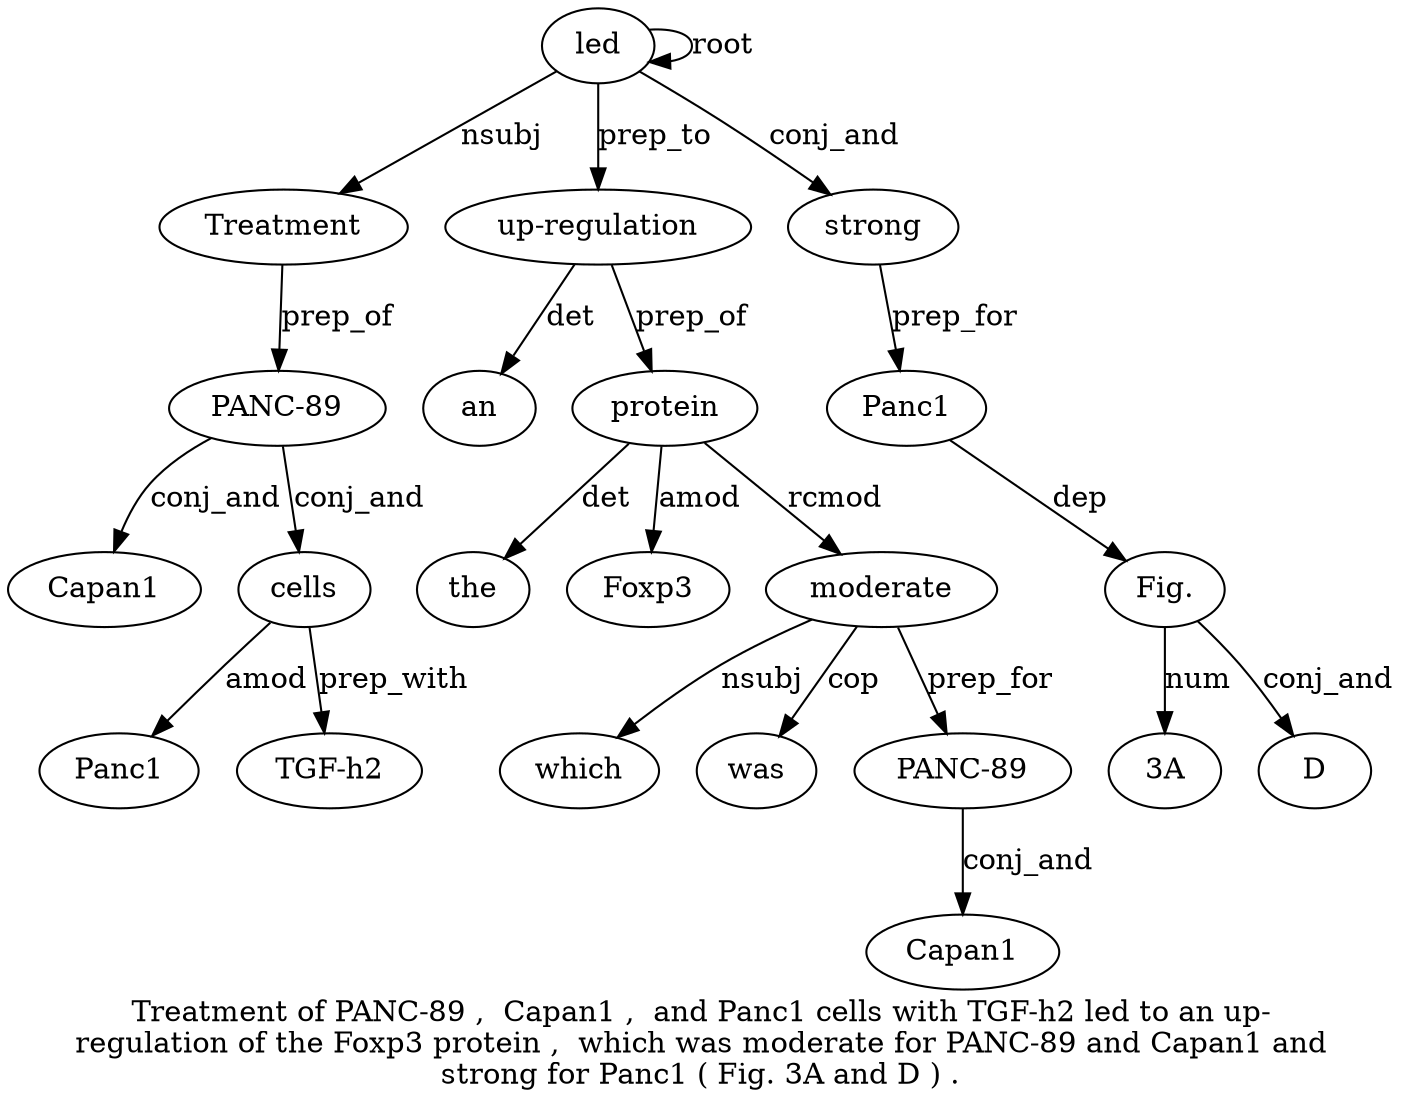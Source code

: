 digraph "Treatment of PANC-89 ,  Capan1 ,  and Panc1 cells with TGF-h2 led to an up-regulation of the Foxp3 protein ,  which was moderate for PANC-89 and Capan1 and strong for Panc1 ( Fig. 3A and D ) ." {
label="Treatment of PANC-89 ,  Capan1 ,  and Panc1 cells with TGF-h2 led to an up-
regulation of the Foxp3 protein ,  which was moderate for PANC-89 and Capan1 and
strong for Panc1 ( Fig. 3A and D ) .";
led12 [style=filled, fillcolor=white, label=led];
Treatment1 [style=filled, fillcolor=white, label=Treatment];
led12 -> Treatment1  [label=nsubj];
"PANC-893" [style=filled, fillcolor=white, label="PANC-89"];
Treatment1 -> "PANC-893"  [label=prep_of];
Capan15 [style=filled, fillcolor=white, label=Capan1];
"PANC-893" -> Capan15  [label=conj_and];
cells9 [style=filled, fillcolor=white, label=cells];
Panc18 [style=filled, fillcolor=white, label=Panc1];
cells9 -> Panc18  [label=amod];
"PANC-893" -> cells9  [label=conj_and];
"TGF-h211" [style=filled, fillcolor=white, label="TGF-h2"];
cells9 -> "TGF-h211"  [label=prep_with];
led12 -> led12  [label=root];
"up-regulation15" [style=filled, fillcolor=white, label="up-regulation"];
an14 [style=filled, fillcolor=white, label=an];
"up-regulation15" -> an14  [label=det];
led12 -> "up-regulation15"  [label=prep_to];
protein19 [style=filled, fillcolor=white, label=protein];
the17 [style=filled, fillcolor=white, label=the];
protein19 -> the17  [label=det];
Foxp318 [style=filled, fillcolor=white, label=Foxp3];
protein19 -> Foxp318  [label=amod];
"up-regulation15" -> protein19  [label=prep_of];
moderate23 [style=filled, fillcolor=white, label=moderate];
which21 [style=filled, fillcolor=white, label=which];
moderate23 -> which21  [label=nsubj];
was22 [style=filled, fillcolor=white, label=was];
moderate23 -> was22  [label=cop];
protein19 -> moderate23  [label=rcmod];
"PANC-8925" [style=filled, fillcolor=white, label="PANC-89"];
moderate23 -> "PANC-8925"  [label=prep_for];
Capan127 [style=filled, fillcolor=white, label=Capan1];
"PANC-8925" -> Capan127  [label=conj_and];
strong29 [style=filled, fillcolor=white, label=strong];
led12 -> strong29  [label=conj_and];
Panc13 [style=filled, fillcolor=white, label=Panc1];
strong29 -> Panc13  [label=prep_for];
"Fig.33" [style=filled, fillcolor=white, label="Fig."];
Panc13 -> "Fig.33"  [label=dep];
"3A34" [style=filled, fillcolor=white, label="3A"];
"Fig.33" -> "3A34"  [label=num];
D36 [style=filled, fillcolor=white, label=D];
"Fig.33" -> D36  [label=conj_and];
}
